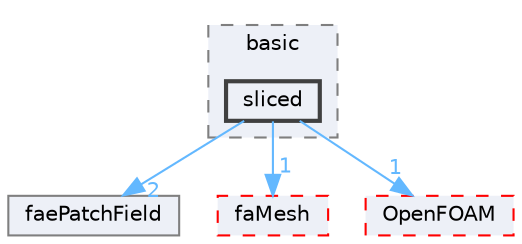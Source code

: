 digraph "src/finiteArea/fields/faePatchFields/basic/sliced"
{
 // LATEX_PDF_SIZE
  bgcolor="transparent";
  edge [fontname=Helvetica,fontsize=10,labelfontname=Helvetica,labelfontsize=10];
  node [fontname=Helvetica,fontsize=10,shape=box,height=0.2,width=0.4];
  compound=true
  subgraph clusterdir_9a9f627b286188d2cd1baa0c83c91946 {
    graph [ bgcolor="#edf0f7", pencolor="grey50", label="basic", fontname=Helvetica,fontsize=10 style="filled,dashed", URL="dir_9a9f627b286188d2cd1baa0c83c91946.html",tooltip=""]
  dir_7efcfabd3e1e3c7cfcf6f5569420f6d6 [label="sliced", fillcolor="#edf0f7", color="grey25", style="filled,bold", URL="dir_7efcfabd3e1e3c7cfcf6f5569420f6d6.html",tooltip=""];
  }
  dir_89f267ce19ccb856c83f45a6dc92ab14 [label="faePatchField", fillcolor="#edf0f7", color="grey50", style="filled", URL="dir_89f267ce19ccb856c83f45a6dc92ab14.html",tooltip=""];
  dir_f14612db68a06d13a87d37d60dc895d5 [label="faMesh", fillcolor="#edf0f7", color="red", style="filled,dashed", URL="dir_f14612db68a06d13a87d37d60dc895d5.html",tooltip=""];
  dir_c5473ff19b20e6ec4dfe5c310b3778a8 [label="OpenFOAM", fillcolor="#edf0f7", color="red", style="filled,dashed", URL="dir_c5473ff19b20e6ec4dfe5c310b3778a8.html",tooltip=""];
  dir_7efcfabd3e1e3c7cfcf6f5569420f6d6->dir_89f267ce19ccb856c83f45a6dc92ab14 [headlabel="2", labeldistance=1.5 headhref="dir_003578_001284.html" href="dir_003578_001284.html" color="steelblue1" fontcolor="steelblue1"];
  dir_7efcfabd3e1e3c7cfcf6f5569420f6d6->dir_c5473ff19b20e6ec4dfe5c310b3778a8 [headlabel="1", labeldistance=1.5 headhref="dir_003578_002695.html" href="dir_003578_002695.html" color="steelblue1" fontcolor="steelblue1"];
  dir_7efcfabd3e1e3c7cfcf6f5569420f6d6->dir_f14612db68a06d13a87d37d60dc895d5 [headlabel="1", labeldistance=1.5 headhref="dir_003578_001295.html" href="dir_003578_001295.html" color="steelblue1" fontcolor="steelblue1"];
}

